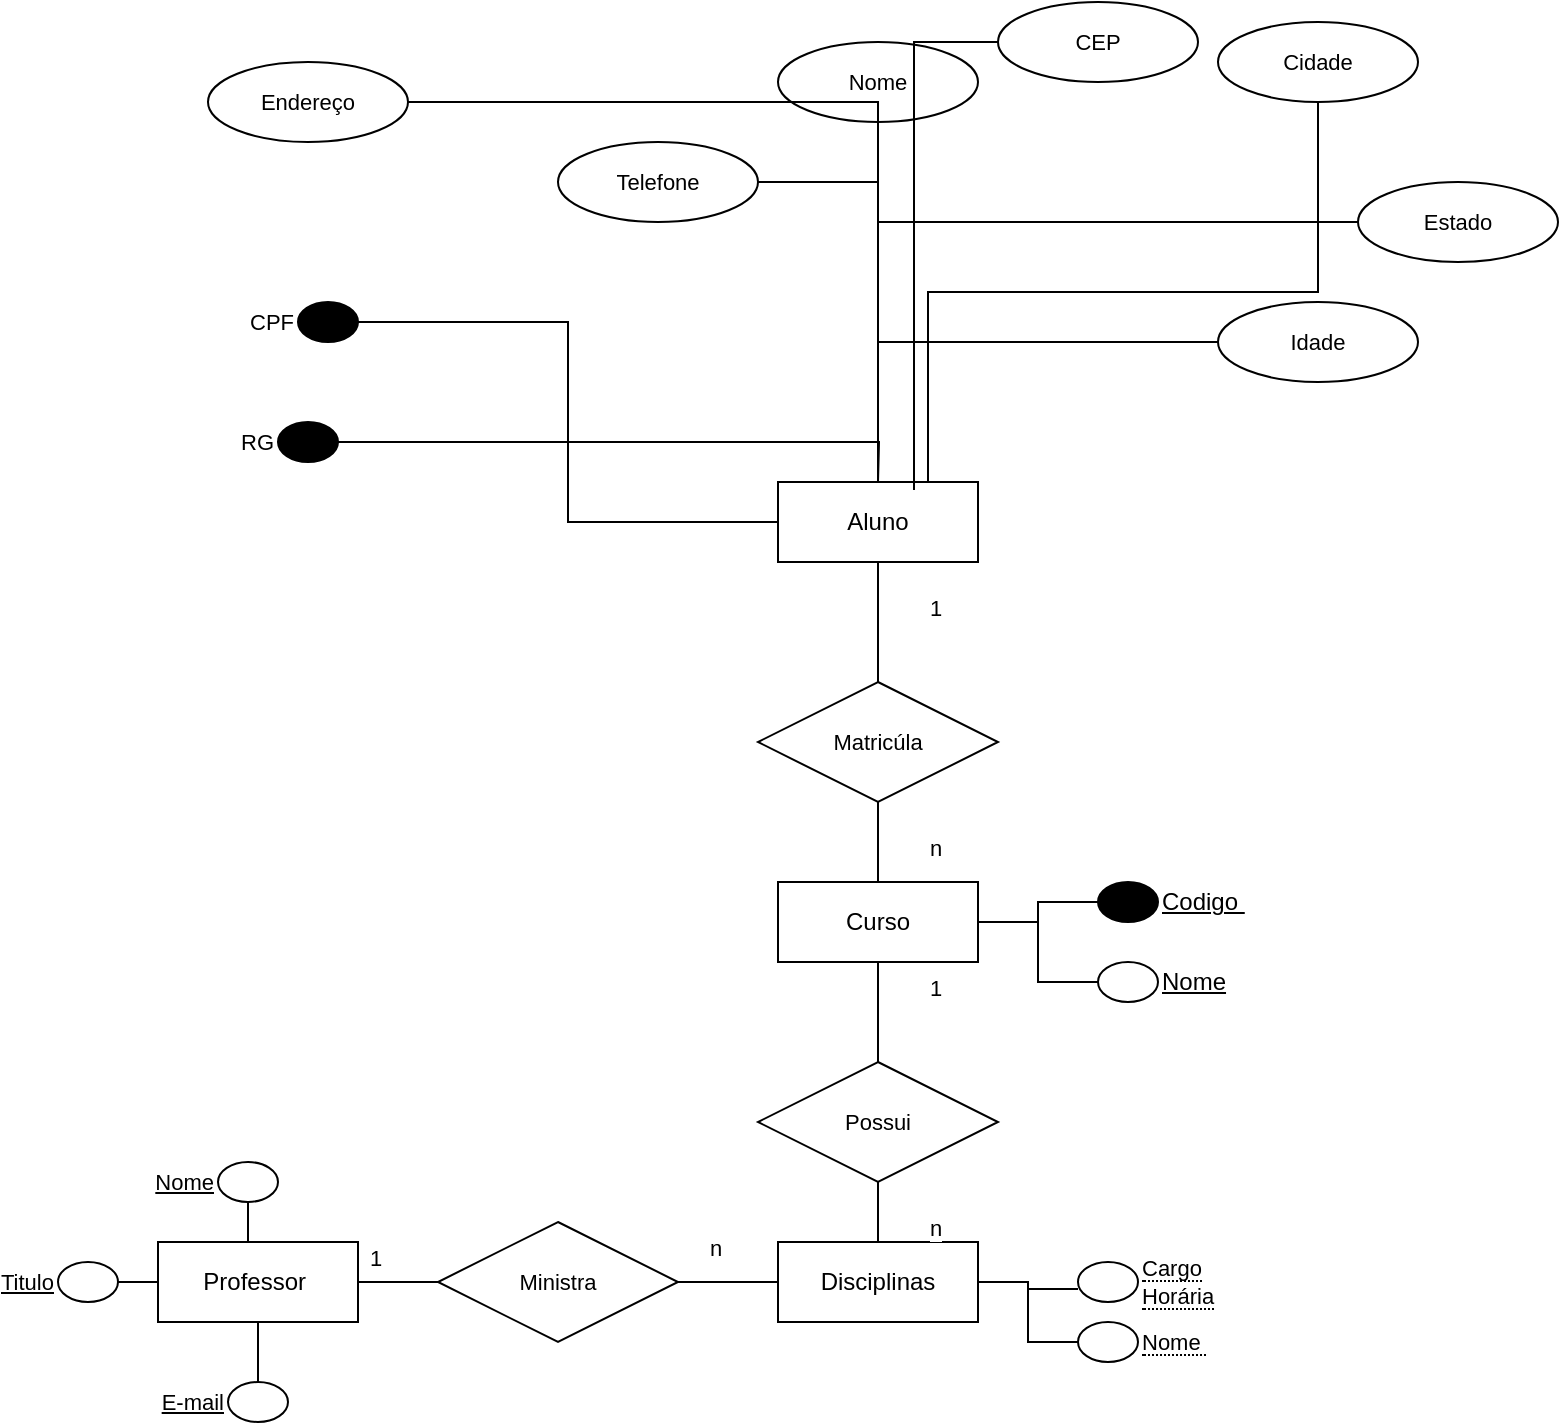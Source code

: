 <mxfile version="24.7.11">
  <diagram name="Página-1" id="JU5WJlzYo_9WL8Dx-Phn">
    <mxGraphModel dx="1707" dy="1637" grid="1" gridSize="10" guides="1" tooltips="1" connect="1" arrows="1" fold="1" page="1" pageScale="1" pageWidth="827" pageHeight="1169" math="0" shadow="0">
      <root>
        <mxCell id="0" />
        <mxCell id="1" parent="0" />
        <mxCell id="L5alydHH0v-_f9_jMP0F-51" value="" style="edgeStyle=orthogonalEdgeStyle;shape=connector;rounded=0;orthogonalLoop=1;jettySize=auto;html=1;strokeColor=default;align=center;verticalAlign=middle;fontFamily=Helvetica;fontSize=11;fontColor=default;labelBackgroundColor=default;endArrow=none;endFill=0;" edge="1" parent="1" source="L5alydHH0v-_f9_jMP0F-1" target="L5alydHH0v-_f9_jMP0F-50">
          <mxGeometry relative="1" as="geometry" />
        </mxCell>
        <mxCell id="L5alydHH0v-_f9_jMP0F-1" value="Aluno" style="whiteSpace=wrap;html=1;align=center;labelBackgroundColor=none;" vertex="1" parent="1">
          <mxGeometry x="380" y="-80" width="100" height="40" as="geometry" />
        </mxCell>
        <mxCell id="L5alydHH0v-_f9_jMP0F-7" style="edgeStyle=orthogonalEdgeStyle;rounded=0;orthogonalLoop=1;jettySize=auto;html=1;endArrow=none;endFill=0;" edge="1" parent="1" source="L5alydHH0v-_f9_jMP0F-2" target="L5alydHH0v-_f9_jMP0F-5">
          <mxGeometry relative="1" as="geometry" />
        </mxCell>
        <mxCell id="L5alydHH0v-_f9_jMP0F-8" style="edgeStyle=orthogonalEdgeStyle;rounded=0;orthogonalLoop=1;jettySize=auto;html=1;entryX=0;entryY=0.5;entryDx=0;entryDy=0;endArrow=none;endFill=0;" edge="1" parent="1" source="L5alydHH0v-_f9_jMP0F-2" target="L5alydHH0v-_f9_jMP0F-6">
          <mxGeometry relative="1" as="geometry" />
        </mxCell>
        <mxCell id="L5alydHH0v-_f9_jMP0F-9" style="edgeStyle=orthogonalEdgeStyle;shape=connector;rounded=0;orthogonalLoop=1;jettySize=auto;html=1;strokeColor=default;align=center;verticalAlign=middle;fontFamily=Helvetica;fontSize=11;fontColor=default;labelBackgroundColor=default;endArrow=none;endFill=0;" edge="1" parent="1" source="L5alydHH0v-_f9_jMP0F-2" target="L5alydHH0v-_f9_jMP0F-3">
          <mxGeometry relative="1" as="geometry" />
        </mxCell>
        <mxCell id="L5alydHH0v-_f9_jMP0F-2" value="Curso" style="whiteSpace=wrap;html=1;align=center;" vertex="1" parent="1">
          <mxGeometry x="380" y="120" width="100" height="40" as="geometry" />
        </mxCell>
        <mxCell id="L5alydHH0v-_f9_jMP0F-13" style="edgeStyle=orthogonalEdgeStyle;shape=connector;rounded=0;orthogonalLoop=1;jettySize=auto;html=1;entryX=0;entryY=0.5;entryDx=0;entryDy=0;strokeColor=default;align=center;verticalAlign=middle;fontFamily=Helvetica;fontSize=11;fontColor=default;labelBackgroundColor=default;endArrow=none;endFill=0;" edge="1" parent="1" source="L5alydHH0v-_f9_jMP0F-3" target="L5alydHH0v-_f9_jMP0F-11">
          <mxGeometry relative="1" as="geometry" />
        </mxCell>
        <mxCell id="L5alydHH0v-_f9_jMP0F-3" value="Disciplinas" style="whiteSpace=wrap;html=1;align=center;" vertex="1" parent="1">
          <mxGeometry x="380" y="300" width="100" height="40" as="geometry" />
        </mxCell>
        <mxCell id="L5alydHH0v-_f9_jMP0F-19" value="" style="edgeStyle=orthogonalEdgeStyle;shape=connector;rounded=0;orthogonalLoop=1;jettySize=auto;html=1;strokeColor=default;align=center;verticalAlign=middle;fontFamily=Helvetica;fontSize=11;fontColor=default;labelBackgroundColor=default;endArrow=none;endFill=0;" edge="1" parent="1" source="L5alydHH0v-_f9_jMP0F-4" target="L5alydHH0v-_f9_jMP0F-18">
          <mxGeometry relative="1" as="geometry" />
        </mxCell>
        <mxCell id="L5alydHH0v-_f9_jMP0F-4" value="Professor&amp;nbsp;" style="whiteSpace=wrap;html=1;align=center;" vertex="1" parent="1">
          <mxGeometry x="70" y="300" width="100" height="40" as="geometry" />
        </mxCell>
        <mxCell id="L5alydHH0v-_f9_jMP0F-5" value="Codigo&amp;nbsp;" style="ellipse;whiteSpace=wrap;html=1;align=left;fontStyle=4;labelPosition=right;verticalLabelPosition=middle;verticalAlign=middle;fillColor=#000000;" vertex="1" parent="1">
          <mxGeometry x="540" y="120" width="30" height="20" as="geometry" />
        </mxCell>
        <mxCell id="L5alydHH0v-_f9_jMP0F-6" value="Nome" style="ellipse;whiteSpace=wrap;html=1;align=left;fontStyle=4;labelPosition=right;verticalLabelPosition=middle;verticalAlign=middle;" vertex="1" parent="1">
          <mxGeometry x="540" y="160" width="30" height="20" as="geometry" />
        </mxCell>
        <mxCell id="L5alydHH0v-_f9_jMP0F-10" value="&lt;span style=&quot;border-bottom: 1px dotted&quot;&gt;Cargo Horária&lt;/span&gt;" style="ellipse;whiteSpace=wrap;html=1;align=left;fontFamily=Helvetica;fontSize=11;fontColor=default;labelBackgroundColor=default;labelPosition=right;verticalLabelPosition=middle;verticalAlign=middle;" vertex="1" parent="1">
          <mxGeometry x="530" y="310" width="30" height="20" as="geometry" />
        </mxCell>
        <mxCell id="L5alydHH0v-_f9_jMP0F-11" value="&lt;span style=&quot;border-bottom: 1px dotted&quot;&gt;Nome&amp;nbsp;&lt;/span&gt;" style="ellipse;whiteSpace=wrap;html=1;align=left;fontFamily=Helvetica;fontSize=11;fontColor=default;labelBackgroundColor=default;labelPosition=right;verticalLabelPosition=middle;verticalAlign=middle;" vertex="1" parent="1">
          <mxGeometry x="530" y="340" width="30" height="20" as="geometry" />
        </mxCell>
        <mxCell id="L5alydHH0v-_f9_jMP0F-14" style="edgeStyle=orthogonalEdgeStyle;shape=connector;rounded=0;orthogonalLoop=1;jettySize=auto;html=1;entryX=0;entryY=0.675;entryDx=0;entryDy=0;entryPerimeter=0;strokeColor=default;align=center;verticalAlign=middle;fontFamily=Helvetica;fontSize=11;fontColor=default;labelBackgroundColor=default;endArrow=none;endFill=0;" edge="1" parent="1" source="L5alydHH0v-_f9_jMP0F-3" target="L5alydHH0v-_f9_jMP0F-10">
          <mxGeometry relative="1" as="geometry" />
        </mxCell>
        <mxCell id="L5alydHH0v-_f9_jMP0F-21" style="edgeStyle=orthogonalEdgeStyle;shape=connector;rounded=0;orthogonalLoop=1;jettySize=auto;html=1;entryX=0.5;entryY=0;entryDx=0;entryDy=0;strokeColor=default;align=center;verticalAlign=middle;fontFamily=Helvetica;fontSize=11;fontColor=default;labelBackgroundColor=default;endArrow=none;endFill=0;" edge="1" parent="1" source="L5alydHH0v-_f9_jMP0F-15" target="L5alydHH0v-_f9_jMP0F-4">
          <mxGeometry relative="1" as="geometry" />
        </mxCell>
        <mxCell id="L5alydHH0v-_f9_jMP0F-15" value="Nome" style="ellipse;whiteSpace=wrap;html=1;align=right;fontStyle=4;fontFamily=Helvetica;fontSize=11;fontColor=default;labelBackgroundColor=default;labelPosition=left;verticalLabelPosition=middle;verticalAlign=middle;" vertex="1" parent="1">
          <mxGeometry x="100" y="260" width="30" height="20" as="geometry" />
        </mxCell>
        <mxCell id="L5alydHH0v-_f9_jMP0F-23" style="edgeStyle=orthogonalEdgeStyle;shape=connector;rounded=0;orthogonalLoop=1;jettySize=auto;html=1;entryX=0;entryY=0.5;entryDx=0;entryDy=0;strokeColor=default;align=center;verticalAlign=middle;fontFamily=Helvetica;fontSize=11;fontColor=default;labelBackgroundColor=default;endArrow=none;endFill=0;" edge="1" parent="1" source="L5alydHH0v-_f9_jMP0F-16" target="L5alydHH0v-_f9_jMP0F-4">
          <mxGeometry relative="1" as="geometry" />
        </mxCell>
        <mxCell id="L5alydHH0v-_f9_jMP0F-16" value="Titulo" style="ellipse;whiteSpace=wrap;html=1;align=right;fontStyle=4;fontFamily=Helvetica;fontSize=11;fontColor=default;labelBackgroundColor=default;labelPosition=left;verticalLabelPosition=middle;verticalAlign=middle;" vertex="1" parent="1">
          <mxGeometry x="20" y="310" width="30" height="20" as="geometry" />
        </mxCell>
        <mxCell id="L5alydHH0v-_f9_jMP0F-22" style="edgeStyle=orthogonalEdgeStyle;shape=connector;rounded=0;orthogonalLoop=1;jettySize=auto;html=1;entryX=0.5;entryY=1;entryDx=0;entryDy=0;strokeColor=default;align=center;verticalAlign=middle;fontFamily=Helvetica;fontSize=11;fontColor=default;labelBackgroundColor=default;endArrow=none;endFill=0;" edge="1" parent="1" source="L5alydHH0v-_f9_jMP0F-17" target="L5alydHH0v-_f9_jMP0F-4">
          <mxGeometry relative="1" as="geometry" />
        </mxCell>
        <mxCell id="L5alydHH0v-_f9_jMP0F-17" value="E-mail" style="ellipse;whiteSpace=wrap;html=1;align=right;fontStyle=4;fontFamily=Helvetica;fontSize=11;fontColor=default;labelBackgroundColor=default;labelPosition=left;verticalLabelPosition=middle;verticalAlign=middle;" vertex="1" parent="1">
          <mxGeometry x="105" y="370" width="30" height="20" as="geometry" />
        </mxCell>
        <mxCell id="L5alydHH0v-_f9_jMP0F-20" value="" style="edgeStyle=orthogonalEdgeStyle;shape=connector;rounded=0;orthogonalLoop=1;jettySize=auto;html=1;strokeColor=default;align=center;verticalAlign=middle;fontFamily=Helvetica;fontSize=11;fontColor=default;labelBackgroundColor=default;endArrow=none;endFill=0;" edge="1" parent="1" source="L5alydHH0v-_f9_jMP0F-18" target="L5alydHH0v-_f9_jMP0F-3">
          <mxGeometry relative="1" as="geometry" />
        </mxCell>
        <mxCell id="L5alydHH0v-_f9_jMP0F-18" value="Ministra" style="shape=rhombus;perimeter=rhombusPerimeter;whiteSpace=wrap;html=1;align=center;fontFamily=Helvetica;fontSize=11;fontColor=default;labelBackgroundColor=default;" vertex="1" parent="1">
          <mxGeometry x="210" y="290" width="120" height="60" as="geometry" />
        </mxCell>
        <mxCell id="L5alydHH0v-_f9_jMP0F-31" style="edgeStyle=orthogonalEdgeStyle;shape=connector;rounded=0;orthogonalLoop=1;jettySize=auto;html=1;strokeColor=default;align=center;verticalAlign=middle;fontFamily=Helvetica;fontSize=11;fontColor=default;labelBackgroundColor=default;endArrow=none;endFill=0;" edge="1" parent="1" source="L5alydHH0v-_f9_jMP0F-25" target="L5alydHH0v-_f9_jMP0F-1">
          <mxGeometry relative="1" as="geometry" />
        </mxCell>
        <mxCell id="L5alydHH0v-_f9_jMP0F-25" value="Nome" style="ellipse;whiteSpace=wrap;html=1;align=center;fontFamily=Helvetica;fontSize=11;fontColor=default;labelBackgroundColor=default;" vertex="1" parent="1">
          <mxGeometry x="380" y="-300" width="100" height="40" as="geometry" />
        </mxCell>
        <mxCell id="L5alydHH0v-_f9_jMP0F-30" style="edgeStyle=orthogonalEdgeStyle;shape=connector;rounded=0;orthogonalLoop=1;jettySize=auto;html=1;entryX=0.5;entryY=0;entryDx=0;entryDy=0;strokeColor=default;align=center;verticalAlign=middle;fontFamily=Helvetica;fontSize=11;fontColor=default;labelBackgroundColor=default;endArrow=none;endFill=0;" edge="1" parent="1" source="L5alydHH0v-_f9_jMP0F-26" target="L5alydHH0v-_f9_jMP0F-1">
          <mxGeometry relative="1" as="geometry" />
        </mxCell>
        <mxCell id="L5alydHH0v-_f9_jMP0F-26" value="Idade" style="ellipse;whiteSpace=wrap;html=1;align=center;fontFamily=Helvetica;fontSize=11;fontColor=default;labelBackgroundColor=default;" vertex="1" parent="1">
          <mxGeometry x="600" y="-170" width="100" height="40" as="geometry" />
        </mxCell>
        <mxCell id="L5alydHH0v-_f9_jMP0F-32" style="edgeStyle=orthogonalEdgeStyle;shape=connector;rounded=0;orthogonalLoop=1;jettySize=auto;html=1;entryX=0;entryY=0.5;entryDx=0;entryDy=0;strokeColor=default;align=center;verticalAlign=middle;fontFamily=Helvetica;fontSize=11;fontColor=default;labelBackgroundColor=default;endArrow=none;endFill=0;" edge="1" parent="1" source="L5alydHH0v-_f9_jMP0F-27" target="L5alydHH0v-_f9_jMP0F-1">
          <mxGeometry relative="1" as="geometry" />
        </mxCell>
        <mxCell id="L5alydHH0v-_f9_jMP0F-27" value="CPF" style="ellipse;whiteSpace=wrap;html=1;align=right;fontFamily=Helvetica;fontSize=11;fontColor=default;labelBackgroundColor=default;labelPosition=left;verticalLabelPosition=middle;verticalAlign=middle;fillColor=#000000;" vertex="1" parent="1">
          <mxGeometry x="140" y="-170" width="30" height="20" as="geometry" />
        </mxCell>
        <mxCell id="L5alydHH0v-_f9_jMP0F-29" value="" style="edgeStyle=orthogonalEdgeStyle;shape=connector;rounded=0;orthogonalLoop=1;jettySize=auto;html=1;strokeColor=default;align=center;verticalAlign=middle;fontFamily=Helvetica;fontSize=11;fontColor=default;labelBackgroundColor=default;endArrow=none;endFill=0;" edge="1" parent="1" source="L5alydHH0v-_f9_jMP0F-28" target="L5alydHH0v-_f9_jMP0F-1">
          <mxGeometry relative="1" as="geometry" />
        </mxCell>
        <mxCell id="L5alydHH0v-_f9_jMP0F-28" value="Estado" style="ellipse;whiteSpace=wrap;html=1;align=center;fontFamily=Helvetica;fontSize=11;fontColor=default;labelBackgroundColor=default;" vertex="1" parent="1">
          <mxGeometry x="670" y="-230" width="100" height="40" as="geometry" />
        </mxCell>
        <mxCell id="L5alydHH0v-_f9_jMP0F-58" style="edgeStyle=orthogonalEdgeStyle;shape=connector;rounded=0;orthogonalLoop=1;jettySize=auto;html=1;strokeColor=default;align=center;verticalAlign=middle;fontFamily=Helvetica;fontSize=11;fontColor=default;labelBackgroundColor=default;endArrow=none;endFill=0;" edge="1" parent="1" source="L5alydHH0v-_f9_jMP0F-33">
          <mxGeometry relative="1" as="geometry">
            <mxPoint x="430" y="-80" as="targetPoint" />
          </mxGeometry>
        </mxCell>
        <mxCell id="L5alydHH0v-_f9_jMP0F-33" value="RG" style="ellipse;whiteSpace=wrap;html=1;align=right;fontFamily=Helvetica;fontSize=11;fontColor=default;labelBackgroundColor=default;labelPosition=left;verticalLabelPosition=middle;verticalAlign=middle;labelBorderColor=none;textShadow=0;fillColor=#000000;" vertex="1" parent="1">
          <mxGeometry x="130" y="-110" width="30" height="20" as="geometry" />
        </mxCell>
        <mxCell id="L5alydHH0v-_f9_jMP0F-56" style="edgeStyle=orthogonalEdgeStyle;shape=connector;rounded=0;orthogonalLoop=1;jettySize=auto;html=1;entryX=0.5;entryY=0;entryDx=0;entryDy=0;strokeColor=default;align=center;verticalAlign=middle;fontFamily=Helvetica;fontSize=11;fontColor=default;labelBackgroundColor=default;endArrow=none;endFill=0;" edge="1" parent="1" source="L5alydHH0v-_f9_jMP0F-34" target="L5alydHH0v-_f9_jMP0F-1">
          <mxGeometry relative="1" as="geometry" />
        </mxCell>
        <mxCell id="L5alydHH0v-_f9_jMP0F-34" value="Telefone" style="ellipse;whiteSpace=wrap;html=1;align=center;fontFamily=Helvetica;fontSize=11;fontColor=default;labelBackgroundColor=default;" vertex="1" parent="1">
          <mxGeometry x="270" y="-250" width="100" height="40" as="geometry" />
        </mxCell>
        <mxCell id="L5alydHH0v-_f9_jMP0F-57" style="edgeStyle=orthogonalEdgeStyle;shape=connector;rounded=0;orthogonalLoop=1;jettySize=auto;html=1;entryX=0.5;entryY=0;entryDx=0;entryDy=0;strokeColor=default;align=center;verticalAlign=middle;fontFamily=Helvetica;fontSize=11;fontColor=default;labelBackgroundColor=default;endArrow=none;endFill=0;" edge="1" parent="1" source="L5alydHH0v-_f9_jMP0F-35" target="L5alydHH0v-_f9_jMP0F-1">
          <mxGeometry relative="1" as="geometry" />
        </mxCell>
        <mxCell id="L5alydHH0v-_f9_jMP0F-35" value="Endereço" style="ellipse;whiteSpace=wrap;html=1;align=center;fontFamily=Helvetica;fontSize=11;fontColor=default;labelBackgroundColor=default;" vertex="1" parent="1">
          <mxGeometry x="95" y="-290" width="100" height="40" as="geometry" />
        </mxCell>
        <mxCell id="L5alydHH0v-_f9_jMP0F-36" value="CEP" style="ellipse;whiteSpace=wrap;html=1;align=center;fontFamily=Helvetica;fontSize=11;fontColor=default;labelBackgroundColor=default;" vertex="1" parent="1">
          <mxGeometry x="490" y="-320" width="100" height="40" as="geometry" />
        </mxCell>
        <mxCell id="L5alydHH0v-_f9_jMP0F-39" style="edgeStyle=orthogonalEdgeStyle;shape=connector;rounded=0;orthogonalLoop=1;jettySize=auto;html=1;exitX=0.5;exitY=1;exitDx=0;exitDy=0;entryX=0.75;entryY=0;entryDx=0;entryDy=0;strokeColor=default;align=center;verticalAlign=middle;fontFamily=Helvetica;fontSize=11;fontColor=default;labelBackgroundColor=default;endArrow=none;endFill=0;" edge="1" parent="1" source="L5alydHH0v-_f9_jMP0F-37" target="L5alydHH0v-_f9_jMP0F-1">
          <mxGeometry relative="1" as="geometry" />
        </mxCell>
        <mxCell id="L5alydHH0v-_f9_jMP0F-37" value="Cidade" style="ellipse;whiteSpace=wrap;html=1;align=center;fontFamily=Helvetica;fontSize=11;fontColor=default;labelBackgroundColor=default;" vertex="1" parent="1">
          <mxGeometry x="600" y="-310" width="100" height="40" as="geometry" />
        </mxCell>
        <mxCell id="L5alydHH0v-_f9_jMP0F-38" style="edgeStyle=orthogonalEdgeStyle;shape=connector;rounded=0;orthogonalLoop=1;jettySize=auto;html=1;entryX=0.68;entryY=0.1;entryDx=0;entryDy=0;entryPerimeter=0;strokeColor=default;align=center;verticalAlign=middle;fontFamily=Helvetica;fontSize=11;fontColor=default;labelBackgroundColor=default;endArrow=none;endFill=0;" edge="1" parent="1" source="L5alydHH0v-_f9_jMP0F-36" target="L5alydHH0v-_f9_jMP0F-1">
          <mxGeometry relative="1" as="geometry" />
        </mxCell>
        <mxCell id="L5alydHH0v-_f9_jMP0F-40" value="Possui" style="shape=rhombus;perimeter=rhombusPerimeter;whiteSpace=wrap;html=1;align=center;fontFamily=Helvetica;fontSize=11;fontColor=default;labelBackgroundColor=default;" vertex="1" parent="1">
          <mxGeometry x="370" y="210" width="120" height="60" as="geometry" />
        </mxCell>
        <mxCell id="L5alydHH0v-_f9_jMP0F-45" value="1" style="text;strokeColor=none;fillColor=none;spacingLeft=4;spacingRight=4;overflow=hidden;rotatable=0;points=[[0,0.5],[1,0.5]];portConstraint=eastwest;fontSize=11;whiteSpace=wrap;html=1;fontFamily=Helvetica;fontColor=default;labelBackgroundColor=default;" vertex="1" parent="1">
          <mxGeometry x="450" y="160" width="40" height="30" as="geometry" />
        </mxCell>
        <mxCell id="L5alydHH0v-_f9_jMP0F-46" value="n" style="text;strokeColor=none;fillColor=none;spacingLeft=4;spacingRight=4;overflow=hidden;rotatable=0;points=[[0,0.5],[1,0.5]];portConstraint=eastwest;fontSize=11;whiteSpace=wrap;html=1;fontFamily=Helvetica;fontColor=default;labelBackgroundColor=default;" vertex="1" parent="1">
          <mxGeometry x="450" y="280" width="40" height="30" as="geometry" />
        </mxCell>
        <mxCell id="L5alydHH0v-_f9_jMP0F-47" value="1" style="text;strokeColor=none;fillColor=none;spacingLeft=4;spacingRight=4;overflow=hidden;rotatable=0;points=[[0,0.5],[1,0.5]];portConstraint=eastwest;fontSize=11;whiteSpace=wrap;html=1;fontFamily=Helvetica;fontColor=default;labelBackgroundColor=default;" vertex="1" parent="1">
          <mxGeometry x="170" y="295" width="40" height="30" as="geometry" />
        </mxCell>
        <mxCell id="L5alydHH0v-_f9_jMP0F-48" value="n" style="text;strokeColor=none;fillColor=none;spacingLeft=4;spacingRight=4;overflow=hidden;rotatable=0;points=[[0,0.5],[1,0.5]];portConstraint=eastwest;fontSize=11;whiteSpace=wrap;html=1;fontFamily=Helvetica;fontColor=default;labelBackgroundColor=default;" vertex="1" parent="1">
          <mxGeometry x="340" y="290" width="40" height="30" as="geometry" />
        </mxCell>
        <mxCell id="L5alydHH0v-_f9_jMP0F-53" style="edgeStyle=orthogonalEdgeStyle;shape=connector;rounded=0;orthogonalLoop=1;jettySize=auto;html=1;entryX=0.5;entryY=0;entryDx=0;entryDy=0;strokeColor=default;align=center;verticalAlign=middle;fontFamily=Helvetica;fontSize=11;fontColor=default;labelBackgroundColor=default;endArrow=none;endFill=0;" edge="1" parent="1" source="L5alydHH0v-_f9_jMP0F-50" target="L5alydHH0v-_f9_jMP0F-2">
          <mxGeometry relative="1" as="geometry" />
        </mxCell>
        <mxCell id="L5alydHH0v-_f9_jMP0F-50" value="Matricúla" style="shape=rhombus;perimeter=rhombusPerimeter;whiteSpace=wrap;html=1;align=center;fontFamily=Helvetica;fontSize=11;fontColor=default;labelBackgroundColor=default;" vertex="1" parent="1">
          <mxGeometry x="370" y="20" width="120" height="60" as="geometry" />
        </mxCell>
        <mxCell id="L5alydHH0v-_f9_jMP0F-54" value="1" style="text;strokeColor=none;fillColor=none;spacingLeft=4;spacingRight=4;overflow=hidden;rotatable=0;points=[[0,0.5],[1,0.5]];portConstraint=eastwest;fontSize=11;whiteSpace=wrap;html=1;fontFamily=Helvetica;fontColor=default;labelBackgroundColor=default;" vertex="1" parent="1">
          <mxGeometry x="450" y="-30" width="40" height="30" as="geometry" />
        </mxCell>
        <mxCell id="L5alydHH0v-_f9_jMP0F-55" value="n" style="text;strokeColor=none;fillColor=none;spacingLeft=4;spacingRight=4;overflow=hidden;rotatable=0;points=[[0,0.5],[1,0.5]];portConstraint=eastwest;fontSize=11;whiteSpace=wrap;html=1;fontFamily=Helvetica;fontColor=default;labelBackgroundColor=default;" vertex="1" parent="1">
          <mxGeometry x="450" y="90" width="40" height="30" as="geometry" />
        </mxCell>
      </root>
    </mxGraphModel>
  </diagram>
</mxfile>
